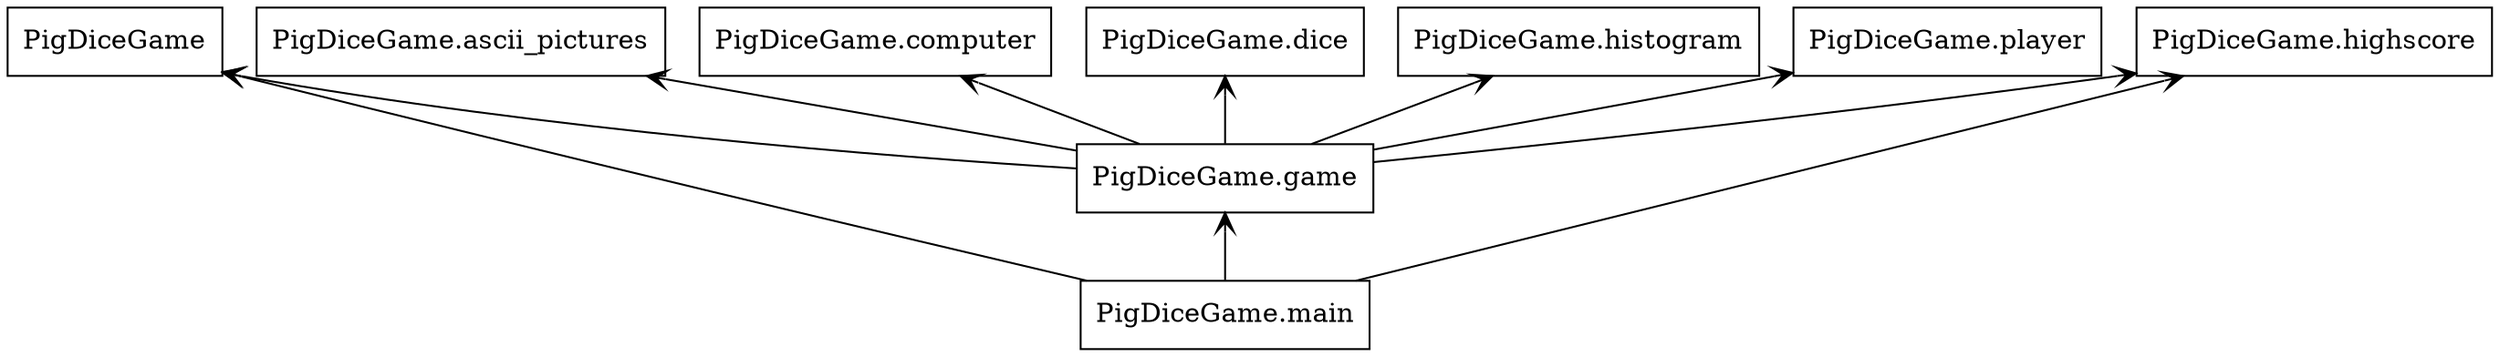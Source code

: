 digraph "packages" {
rankdir=BT
charset="utf-8"
"PigDiceGame" [color="black", label=<PigDiceGame>, shape="box", style="solid"];
"PigDiceGame.ascii_pictures" [color="black", label=<PigDiceGame.ascii_pictures>, shape="box", style="solid"];
"PigDiceGame.computer" [color="black", label=<PigDiceGame.computer>, shape="box", style="solid"];
"PigDiceGame.dice" [color="black", label=<PigDiceGame.dice>, shape="box", style="solid"];
"PigDiceGame.game" [color="black", label=<PigDiceGame.game>, shape="box", style="solid"];
"PigDiceGame.highscore" [color="black", label=<PigDiceGame.highscore>, shape="box", style="solid"];
"PigDiceGame.histogram" [color="black", label=<PigDiceGame.histogram>, shape="box", style="solid"];
"PigDiceGame.main" [color="black", label=<PigDiceGame.main>, shape="box", style="solid"];
"PigDiceGame.player" [color="black", label=<PigDiceGame.player>, shape="box", style="solid"];
"PigDiceGame.game" -> "PigDiceGame" [arrowhead="open", arrowtail="none"];
"PigDiceGame.game" -> "PigDiceGame.ascii_pictures" [arrowhead="open", arrowtail="none"];
"PigDiceGame.game" -> "PigDiceGame.computer" [arrowhead="open", arrowtail="none"];
"PigDiceGame.game" -> "PigDiceGame.dice" [arrowhead="open", arrowtail="none"];
"PigDiceGame.game" -> "PigDiceGame.highscore" [arrowhead="open", arrowtail="none"];
"PigDiceGame.game" -> "PigDiceGame.histogram" [arrowhead="open", arrowtail="none"];
"PigDiceGame.game" -> "PigDiceGame.player" [arrowhead="open", arrowtail="none"];
"PigDiceGame.main" -> "PigDiceGame" [arrowhead="open", arrowtail="none"];
"PigDiceGame.main" -> "PigDiceGame.game" [arrowhead="open", arrowtail="none"];
"PigDiceGame.main" -> "PigDiceGame.highscore" [arrowhead="open", arrowtail="none"];
}
